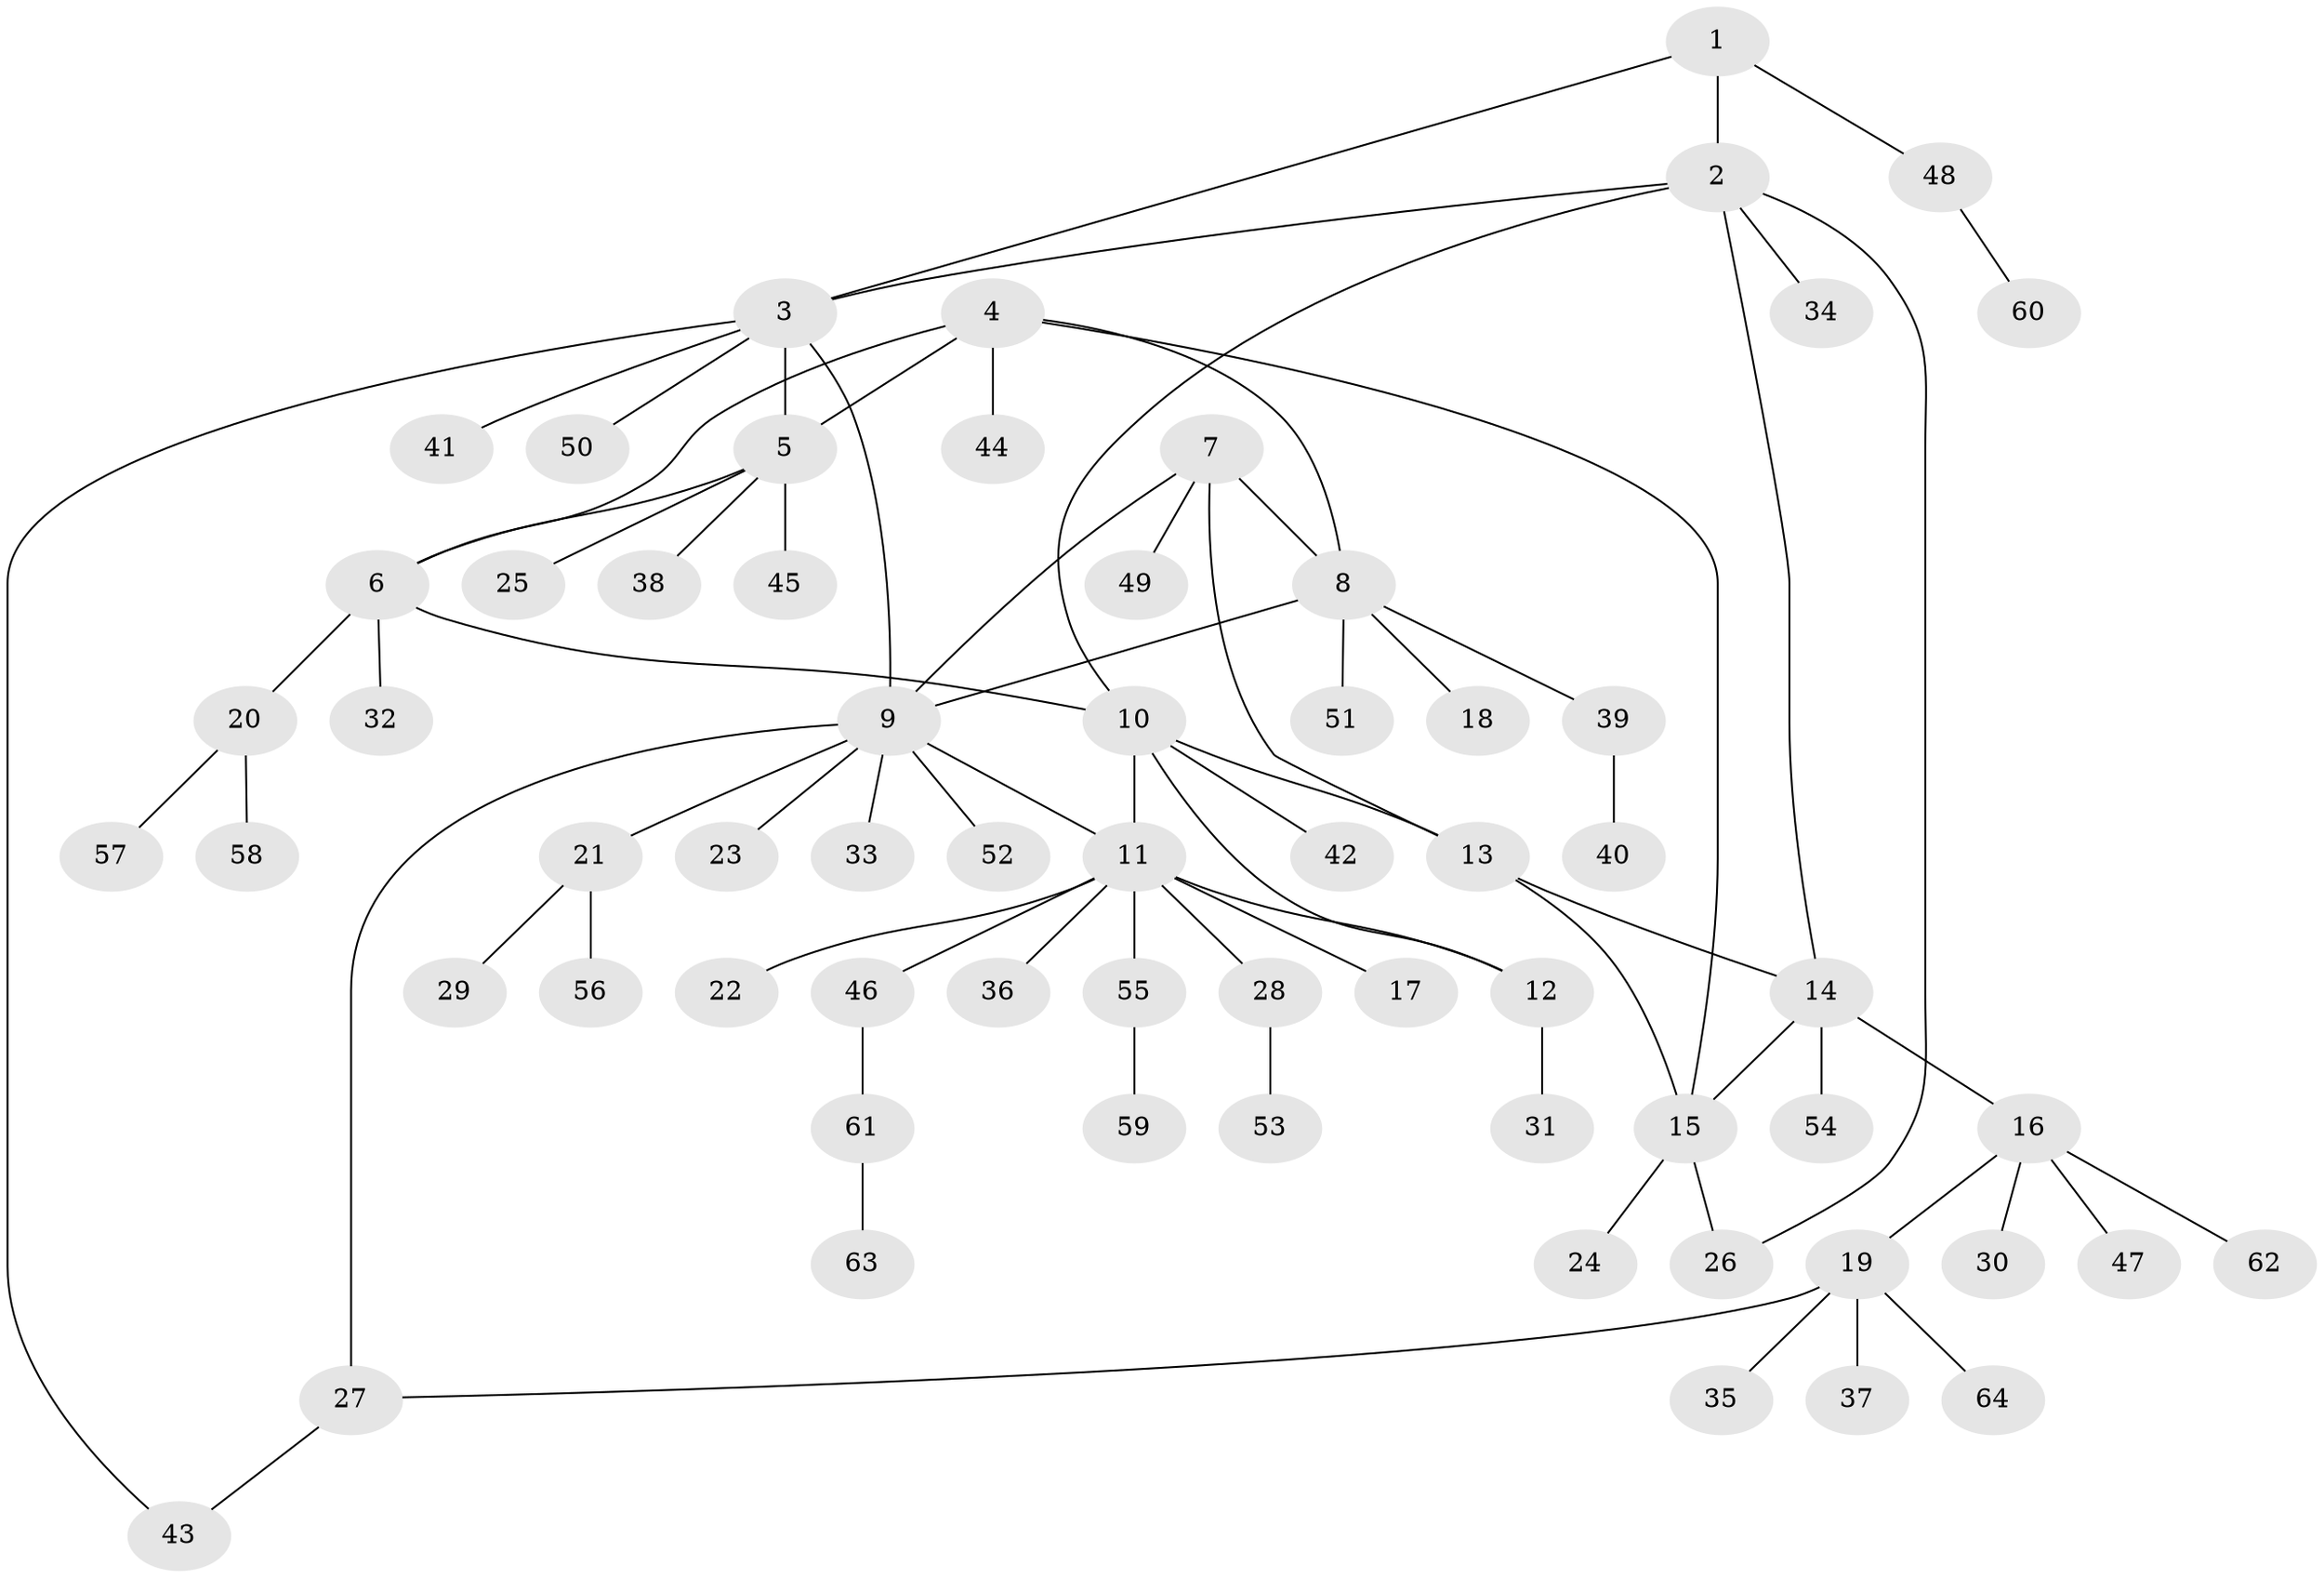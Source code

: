 // Generated by graph-tools (version 1.1) at 2025/37/03/09/25 02:37:22]
// undirected, 64 vertices, 77 edges
graph export_dot {
graph [start="1"]
  node [color=gray90,style=filled];
  1;
  2;
  3;
  4;
  5;
  6;
  7;
  8;
  9;
  10;
  11;
  12;
  13;
  14;
  15;
  16;
  17;
  18;
  19;
  20;
  21;
  22;
  23;
  24;
  25;
  26;
  27;
  28;
  29;
  30;
  31;
  32;
  33;
  34;
  35;
  36;
  37;
  38;
  39;
  40;
  41;
  42;
  43;
  44;
  45;
  46;
  47;
  48;
  49;
  50;
  51;
  52;
  53;
  54;
  55;
  56;
  57;
  58;
  59;
  60;
  61;
  62;
  63;
  64;
  1 -- 2;
  1 -- 3;
  1 -- 48;
  2 -- 3;
  2 -- 10;
  2 -- 14;
  2 -- 26;
  2 -- 34;
  3 -- 5;
  3 -- 9;
  3 -- 41;
  3 -- 43;
  3 -- 50;
  4 -- 5;
  4 -- 6;
  4 -- 8;
  4 -- 15;
  4 -- 44;
  5 -- 6;
  5 -- 25;
  5 -- 38;
  5 -- 45;
  6 -- 10;
  6 -- 20;
  6 -- 32;
  7 -- 8;
  7 -- 9;
  7 -- 13;
  7 -- 49;
  8 -- 9;
  8 -- 18;
  8 -- 39;
  8 -- 51;
  9 -- 11;
  9 -- 21;
  9 -- 23;
  9 -- 27;
  9 -- 33;
  9 -- 52;
  10 -- 11;
  10 -- 12;
  10 -- 13;
  10 -- 42;
  11 -- 12;
  11 -- 17;
  11 -- 22;
  11 -- 28;
  11 -- 36;
  11 -- 46;
  11 -- 55;
  12 -- 31;
  13 -- 14;
  13 -- 15;
  14 -- 15;
  14 -- 16;
  14 -- 54;
  15 -- 24;
  15 -- 26;
  16 -- 19;
  16 -- 30;
  16 -- 47;
  16 -- 62;
  19 -- 27;
  19 -- 35;
  19 -- 37;
  19 -- 64;
  20 -- 57;
  20 -- 58;
  21 -- 29;
  21 -- 56;
  27 -- 43;
  28 -- 53;
  39 -- 40;
  46 -- 61;
  48 -- 60;
  55 -- 59;
  61 -- 63;
}

